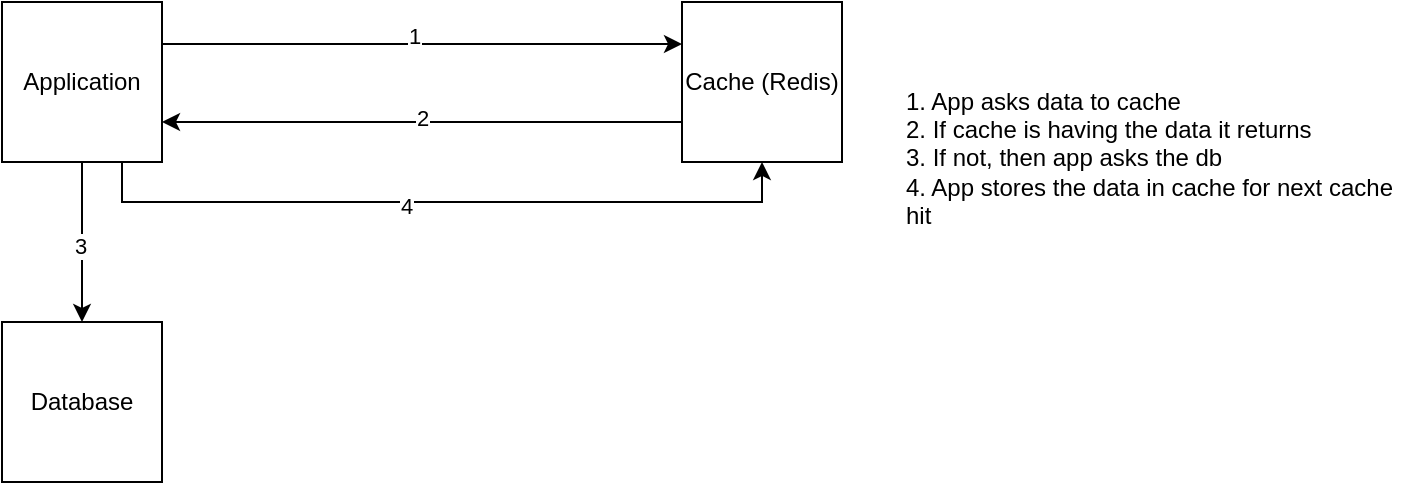 <mxfile version="24.4.7" type="github">
  <diagram name="Page-1" id="oflHCe_NO_T7PfGb3d7z">
    <mxGraphModel dx="989" dy="548" grid="1" gridSize="10" guides="1" tooltips="1" connect="1" arrows="1" fold="1" page="1" pageScale="1" pageWidth="850" pageHeight="1100" math="0" shadow="0">
      <root>
        <mxCell id="0" />
        <mxCell id="1" parent="0" />
        <mxCell id="rNRihpHPXaHQ-nkPa9WP-3" value="" style="edgeStyle=orthogonalEdgeStyle;rounded=0;orthogonalLoop=1;jettySize=auto;html=1;" edge="1" parent="1">
          <mxGeometry relative="1" as="geometry">
            <mxPoint x="200" y="151" as="sourcePoint" />
            <mxPoint x="460" y="151" as="targetPoint" />
          </mxGeometry>
        </mxCell>
        <mxCell id="rNRihpHPXaHQ-nkPa9WP-8" value="1" style="edgeLabel;html=1;align=center;verticalAlign=middle;resizable=0;points=[];" vertex="1" connectable="0" parent="rNRihpHPXaHQ-nkPa9WP-3">
          <mxGeometry x="-0.031" y="4" relative="1" as="geometry">
            <mxPoint as="offset" />
          </mxGeometry>
        </mxCell>
        <mxCell id="rNRihpHPXaHQ-nkPa9WP-5" value="" style="edgeStyle=orthogonalEdgeStyle;rounded=0;orthogonalLoop=1;jettySize=auto;html=1;" edge="1" parent="1" source="rNRihpHPXaHQ-nkPa9WP-1" target="rNRihpHPXaHQ-nkPa9WP-4">
          <mxGeometry relative="1" as="geometry" />
        </mxCell>
        <mxCell id="rNRihpHPXaHQ-nkPa9WP-10" value="3" style="edgeLabel;html=1;align=center;verticalAlign=middle;resizable=0;points=[];" vertex="1" connectable="0" parent="rNRihpHPXaHQ-nkPa9WP-5">
          <mxGeometry x="0.05" y="-1" relative="1" as="geometry">
            <mxPoint as="offset" />
          </mxGeometry>
        </mxCell>
        <mxCell id="rNRihpHPXaHQ-nkPa9WP-7" style="edgeStyle=orthogonalEdgeStyle;rounded=0;orthogonalLoop=1;jettySize=auto;html=1;exitX=0.75;exitY=1;exitDx=0;exitDy=0;entryX=0.5;entryY=1;entryDx=0;entryDy=0;" edge="1" parent="1" source="rNRihpHPXaHQ-nkPa9WP-1" target="rNRihpHPXaHQ-nkPa9WP-2">
          <mxGeometry relative="1" as="geometry" />
        </mxCell>
        <mxCell id="rNRihpHPXaHQ-nkPa9WP-11" value="4" style="edgeLabel;html=1;align=center;verticalAlign=middle;resizable=0;points=[];" vertex="1" connectable="0" parent="rNRihpHPXaHQ-nkPa9WP-7">
          <mxGeometry x="-0.1" y="-2" relative="1" as="geometry">
            <mxPoint as="offset" />
          </mxGeometry>
        </mxCell>
        <mxCell id="rNRihpHPXaHQ-nkPa9WP-1" value="Application" style="whiteSpace=wrap;html=1;aspect=fixed;" vertex="1" parent="1">
          <mxGeometry x="120" y="130" width="80" height="80" as="geometry" />
        </mxCell>
        <mxCell id="rNRihpHPXaHQ-nkPa9WP-6" style="edgeStyle=orthogonalEdgeStyle;rounded=0;orthogonalLoop=1;jettySize=auto;html=1;exitX=0;exitY=0.75;exitDx=0;exitDy=0;entryX=1;entryY=0.75;entryDx=0;entryDy=0;" edge="1" parent="1" source="rNRihpHPXaHQ-nkPa9WP-2" target="rNRihpHPXaHQ-nkPa9WP-1">
          <mxGeometry relative="1" as="geometry" />
        </mxCell>
        <mxCell id="rNRihpHPXaHQ-nkPa9WP-9" value="2" style="edgeLabel;html=1;align=center;verticalAlign=middle;resizable=0;points=[];" vertex="1" connectable="0" parent="rNRihpHPXaHQ-nkPa9WP-6">
          <mxGeometry y="-2" relative="1" as="geometry">
            <mxPoint as="offset" />
          </mxGeometry>
        </mxCell>
        <mxCell id="rNRihpHPXaHQ-nkPa9WP-2" value="Cache (Redis)" style="whiteSpace=wrap;html=1;aspect=fixed;" vertex="1" parent="1">
          <mxGeometry x="460" y="130" width="80" height="80" as="geometry" />
        </mxCell>
        <mxCell id="rNRihpHPXaHQ-nkPa9WP-4" value="Database" style="whiteSpace=wrap;html=1;aspect=fixed;" vertex="1" parent="1">
          <mxGeometry x="120" y="290" width="80" height="80" as="geometry" />
        </mxCell>
        <mxCell id="rNRihpHPXaHQ-nkPa9WP-12" value="&lt;div align=&quot;left&quot;&gt;1. App asks data to cache&lt;/div&gt;&lt;div align=&quot;left&quot;&gt;2. If cache is having the data it returns&lt;/div&gt;&lt;div align=&quot;left&quot;&gt;3. If not, then app asks the db&lt;/div&gt;&lt;div align=&quot;left&quot;&gt;4. App stores the data in cache for next cache hit &lt;br&gt;&lt;/div&gt;" style="text;html=1;align=left;verticalAlign=middle;whiteSpace=wrap;rounded=0;" vertex="1" parent="1">
          <mxGeometry x="570" y="155" width="260" height="105" as="geometry" />
        </mxCell>
      </root>
    </mxGraphModel>
  </diagram>
</mxfile>
